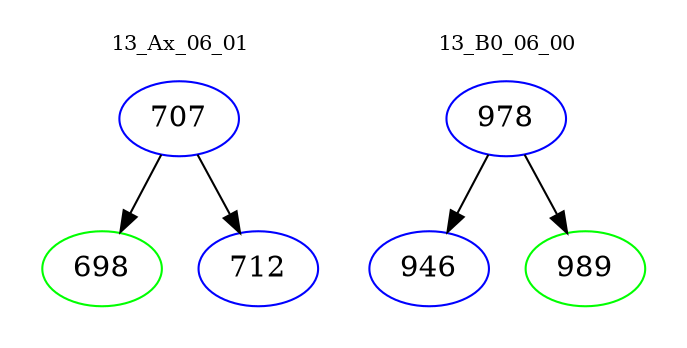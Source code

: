 digraph{
subgraph cluster_0 {
color = white
label = "13_Ax_06_01";
fontsize=10;
T0_707 [label="707", color="blue"]
T0_707 -> T0_698 [color="black"]
T0_698 [label="698", color="green"]
T0_707 -> T0_712 [color="black"]
T0_712 [label="712", color="blue"]
}
subgraph cluster_1 {
color = white
label = "13_B0_06_00";
fontsize=10;
T1_978 [label="978", color="blue"]
T1_978 -> T1_946 [color="black"]
T1_946 [label="946", color="blue"]
T1_978 -> T1_989 [color="black"]
T1_989 [label="989", color="green"]
}
}
